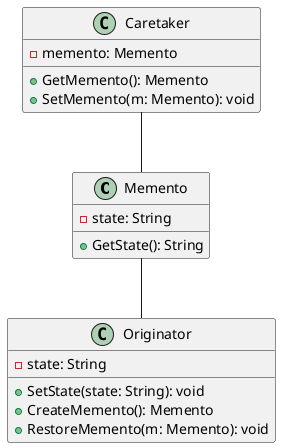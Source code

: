 @startuml

class Memento {
    - state: String
    + GetState(): String
}

class Originator {
    - state: String
    + SetState(state: String): void
    + CreateMemento(): Memento
    + RestoreMemento(m: Memento): void
}

class Caretaker {
    - memento: Memento
    + GetMemento(): Memento
    + SetMemento(m: Memento): void
}

Memento -- Originator
Caretaker -- Memento

@enduml
